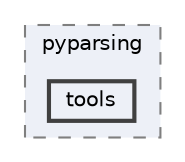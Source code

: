 digraph "/home/jam/Research/IRES-2025/dev/src/llm-scripts/testing/hypothesis-testing/hyp-env/lib/python3.12/site-packages/pyparsing/tools"
{
 // LATEX_PDF_SIZE
  bgcolor="transparent";
  edge [fontname=Helvetica,fontsize=10,labelfontname=Helvetica,labelfontsize=10];
  node [fontname=Helvetica,fontsize=10,shape=box,height=0.2,width=0.4];
  compound=true
  subgraph clusterdir_797c9b3ecd82ab51aec0e85c6074e4e9 {
    graph [ bgcolor="#edf0f7", pencolor="grey50", label="pyparsing", fontname=Helvetica,fontsize=10 style="filled,dashed", URL="dir_797c9b3ecd82ab51aec0e85c6074e4e9.html",tooltip=""]
  dir_fb861cca7b0a9f7aa75a589db2538052 [label="tools", fillcolor="#edf0f7", color="grey25", style="filled,bold", URL="dir_fb861cca7b0a9f7aa75a589db2538052.html",tooltip=""];
  }
}

